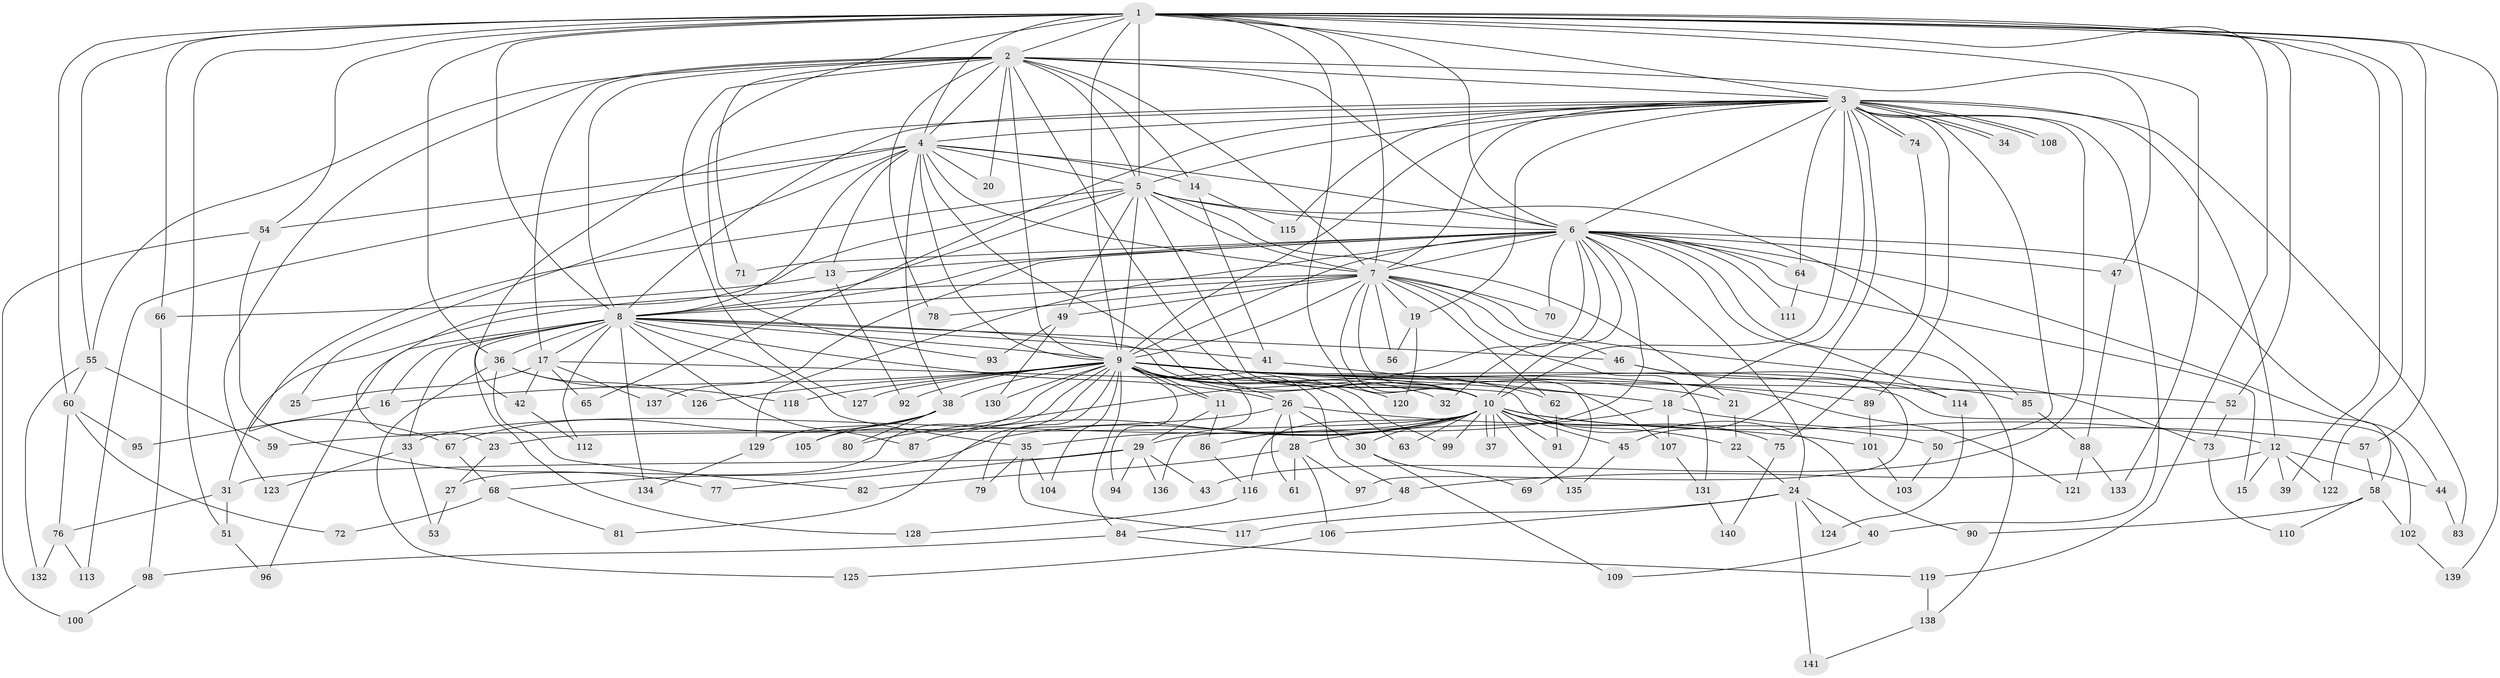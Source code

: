 // Generated by graph-tools (version 1.1) at 2025/25/03/09/25 03:25:48]
// undirected, 141 vertices, 307 edges
graph export_dot {
graph [start="1"]
  node [color=gray90,style=filled];
  1;
  2;
  3;
  4;
  5;
  6;
  7;
  8;
  9;
  10;
  11;
  12;
  13;
  14;
  15;
  16;
  17;
  18;
  19;
  20;
  21;
  22;
  23;
  24;
  25;
  26;
  27;
  28;
  29;
  30;
  31;
  32;
  33;
  34;
  35;
  36;
  37;
  38;
  39;
  40;
  41;
  42;
  43;
  44;
  45;
  46;
  47;
  48;
  49;
  50;
  51;
  52;
  53;
  54;
  55;
  56;
  57;
  58;
  59;
  60;
  61;
  62;
  63;
  64;
  65;
  66;
  67;
  68;
  69;
  70;
  71;
  72;
  73;
  74;
  75;
  76;
  77;
  78;
  79;
  80;
  81;
  82;
  83;
  84;
  85;
  86;
  87;
  88;
  89;
  90;
  91;
  92;
  93;
  94;
  95;
  96;
  97;
  98;
  99;
  100;
  101;
  102;
  103;
  104;
  105;
  106;
  107;
  108;
  109;
  110;
  111;
  112;
  113;
  114;
  115;
  116;
  117;
  118;
  119;
  120;
  121;
  122;
  123;
  124;
  125;
  126;
  127;
  128;
  129;
  130;
  131;
  132;
  133;
  134;
  135;
  136;
  137;
  138;
  139;
  140;
  141;
  1 -- 2;
  1 -- 3;
  1 -- 4;
  1 -- 5;
  1 -- 6;
  1 -- 7;
  1 -- 8;
  1 -- 9;
  1 -- 10;
  1 -- 36;
  1 -- 39;
  1 -- 51;
  1 -- 52;
  1 -- 54;
  1 -- 55;
  1 -- 57;
  1 -- 60;
  1 -- 66;
  1 -- 93;
  1 -- 119;
  1 -- 122;
  1 -- 133;
  1 -- 139;
  2 -- 3;
  2 -- 4;
  2 -- 5;
  2 -- 6;
  2 -- 7;
  2 -- 8;
  2 -- 9;
  2 -- 10;
  2 -- 14;
  2 -- 17;
  2 -- 20;
  2 -- 47;
  2 -- 55;
  2 -- 71;
  2 -- 78;
  2 -- 123;
  2 -- 127;
  3 -- 4;
  3 -- 5;
  3 -- 6;
  3 -- 7;
  3 -- 8;
  3 -- 9;
  3 -- 10;
  3 -- 12;
  3 -- 18;
  3 -- 19;
  3 -- 34;
  3 -- 34;
  3 -- 40;
  3 -- 42;
  3 -- 43;
  3 -- 45;
  3 -- 50;
  3 -- 64;
  3 -- 65;
  3 -- 74;
  3 -- 74;
  3 -- 83;
  3 -- 89;
  3 -- 108;
  3 -- 108;
  3 -- 115;
  4 -- 5;
  4 -- 6;
  4 -- 7;
  4 -- 8;
  4 -- 9;
  4 -- 10;
  4 -- 13;
  4 -- 14;
  4 -- 20;
  4 -- 25;
  4 -- 38;
  4 -- 54;
  4 -- 113;
  5 -- 6;
  5 -- 7;
  5 -- 8;
  5 -- 9;
  5 -- 10;
  5 -- 21;
  5 -- 23;
  5 -- 49;
  5 -- 67;
  5 -- 85;
  6 -- 7;
  6 -- 8;
  6 -- 9;
  6 -- 10;
  6 -- 13;
  6 -- 15;
  6 -- 24;
  6 -- 29;
  6 -- 32;
  6 -- 44;
  6 -- 47;
  6 -- 58;
  6 -- 64;
  6 -- 70;
  6 -- 71;
  6 -- 80;
  6 -- 111;
  6 -- 114;
  6 -- 129;
  6 -- 137;
  6 -- 138;
  7 -- 8;
  7 -- 9;
  7 -- 10;
  7 -- 19;
  7 -- 31;
  7 -- 46;
  7 -- 49;
  7 -- 56;
  7 -- 62;
  7 -- 69;
  7 -- 70;
  7 -- 73;
  7 -- 78;
  7 -- 131;
  8 -- 9;
  8 -- 10;
  8 -- 16;
  8 -- 17;
  8 -- 26;
  8 -- 33;
  8 -- 35;
  8 -- 36;
  8 -- 41;
  8 -- 46;
  8 -- 87;
  8 -- 96;
  8 -- 112;
  8 -- 128;
  8 -- 134;
  9 -- 10;
  9 -- 11;
  9 -- 11;
  9 -- 16;
  9 -- 18;
  9 -- 21;
  9 -- 26;
  9 -- 27;
  9 -- 32;
  9 -- 38;
  9 -- 48;
  9 -- 52;
  9 -- 62;
  9 -- 63;
  9 -- 79;
  9 -- 81;
  9 -- 84;
  9 -- 85;
  9 -- 89;
  9 -- 92;
  9 -- 94;
  9 -- 99;
  9 -- 102;
  9 -- 104;
  9 -- 105;
  9 -- 118;
  9 -- 120;
  9 -- 121;
  9 -- 126;
  9 -- 127;
  9 -- 130;
  9 -- 136;
  10 -- 12;
  10 -- 22;
  10 -- 23;
  10 -- 30;
  10 -- 33;
  10 -- 35;
  10 -- 37;
  10 -- 37;
  10 -- 45;
  10 -- 50;
  10 -- 63;
  10 -- 68;
  10 -- 75;
  10 -- 86;
  10 -- 87;
  10 -- 91;
  10 -- 99;
  10 -- 116;
  10 -- 135;
  11 -- 29;
  11 -- 86;
  12 -- 15;
  12 -- 39;
  12 -- 44;
  12 -- 48;
  12 -- 122;
  13 -- 66;
  13 -- 92;
  14 -- 41;
  14 -- 115;
  16 -- 95;
  17 -- 25;
  17 -- 42;
  17 -- 65;
  17 -- 90;
  17 -- 137;
  18 -- 28;
  18 -- 57;
  18 -- 107;
  19 -- 56;
  19 -- 120;
  21 -- 22;
  22 -- 24;
  23 -- 27;
  24 -- 40;
  24 -- 106;
  24 -- 117;
  24 -- 124;
  24 -- 141;
  26 -- 28;
  26 -- 30;
  26 -- 59;
  26 -- 61;
  26 -- 101;
  27 -- 53;
  28 -- 61;
  28 -- 82;
  28 -- 97;
  28 -- 106;
  29 -- 31;
  29 -- 43;
  29 -- 77;
  29 -- 94;
  29 -- 136;
  30 -- 69;
  30 -- 109;
  31 -- 51;
  31 -- 76;
  33 -- 53;
  33 -- 123;
  35 -- 79;
  35 -- 104;
  35 -- 117;
  36 -- 82;
  36 -- 118;
  36 -- 125;
  36 -- 126;
  38 -- 67;
  38 -- 80;
  38 -- 105;
  38 -- 129;
  40 -- 109;
  41 -- 107;
  42 -- 112;
  44 -- 83;
  45 -- 135;
  46 -- 97;
  46 -- 114;
  47 -- 88;
  48 -- 84;
  49 -- 93;
  49 -- 130;
  50 -- 103;
  51 -- 96;
  52 -- 73;
  54 -- 77;
  54 -- 100;
  55 -- 59;
  55 -- 60;
  55 -- 132;
  57 -- 58;
  58 -- 90;
  58 -- 102;
  58 -- 110;
  60 -- 72;
  60 -- 76;
  60 -- 95;
  62 -- 91;
  64 -- 111;
  66 -- 98;
  67 -- 68;
  68 -- 72;
  68 -- 81;
  73 -- 110;
  74 -- 75;
  75 -- 140;
  76 -- 113;
  76 -- 132;
  84 -- 98;
  84 -- 119;
  85 -- 88;
  86 -- 116;
  88 -- 121;
  88 -- 133;
  89 -- 101;
  98 -- 100;
  101 -- 103;
  102 -- 139;
  106 -- 125;
  107 -- 131;
  114 -- 124;
  116 -- 128;
  119 -- 138;
  129 -- 134;
  131 -- 140;
  138 -- 141;
}
